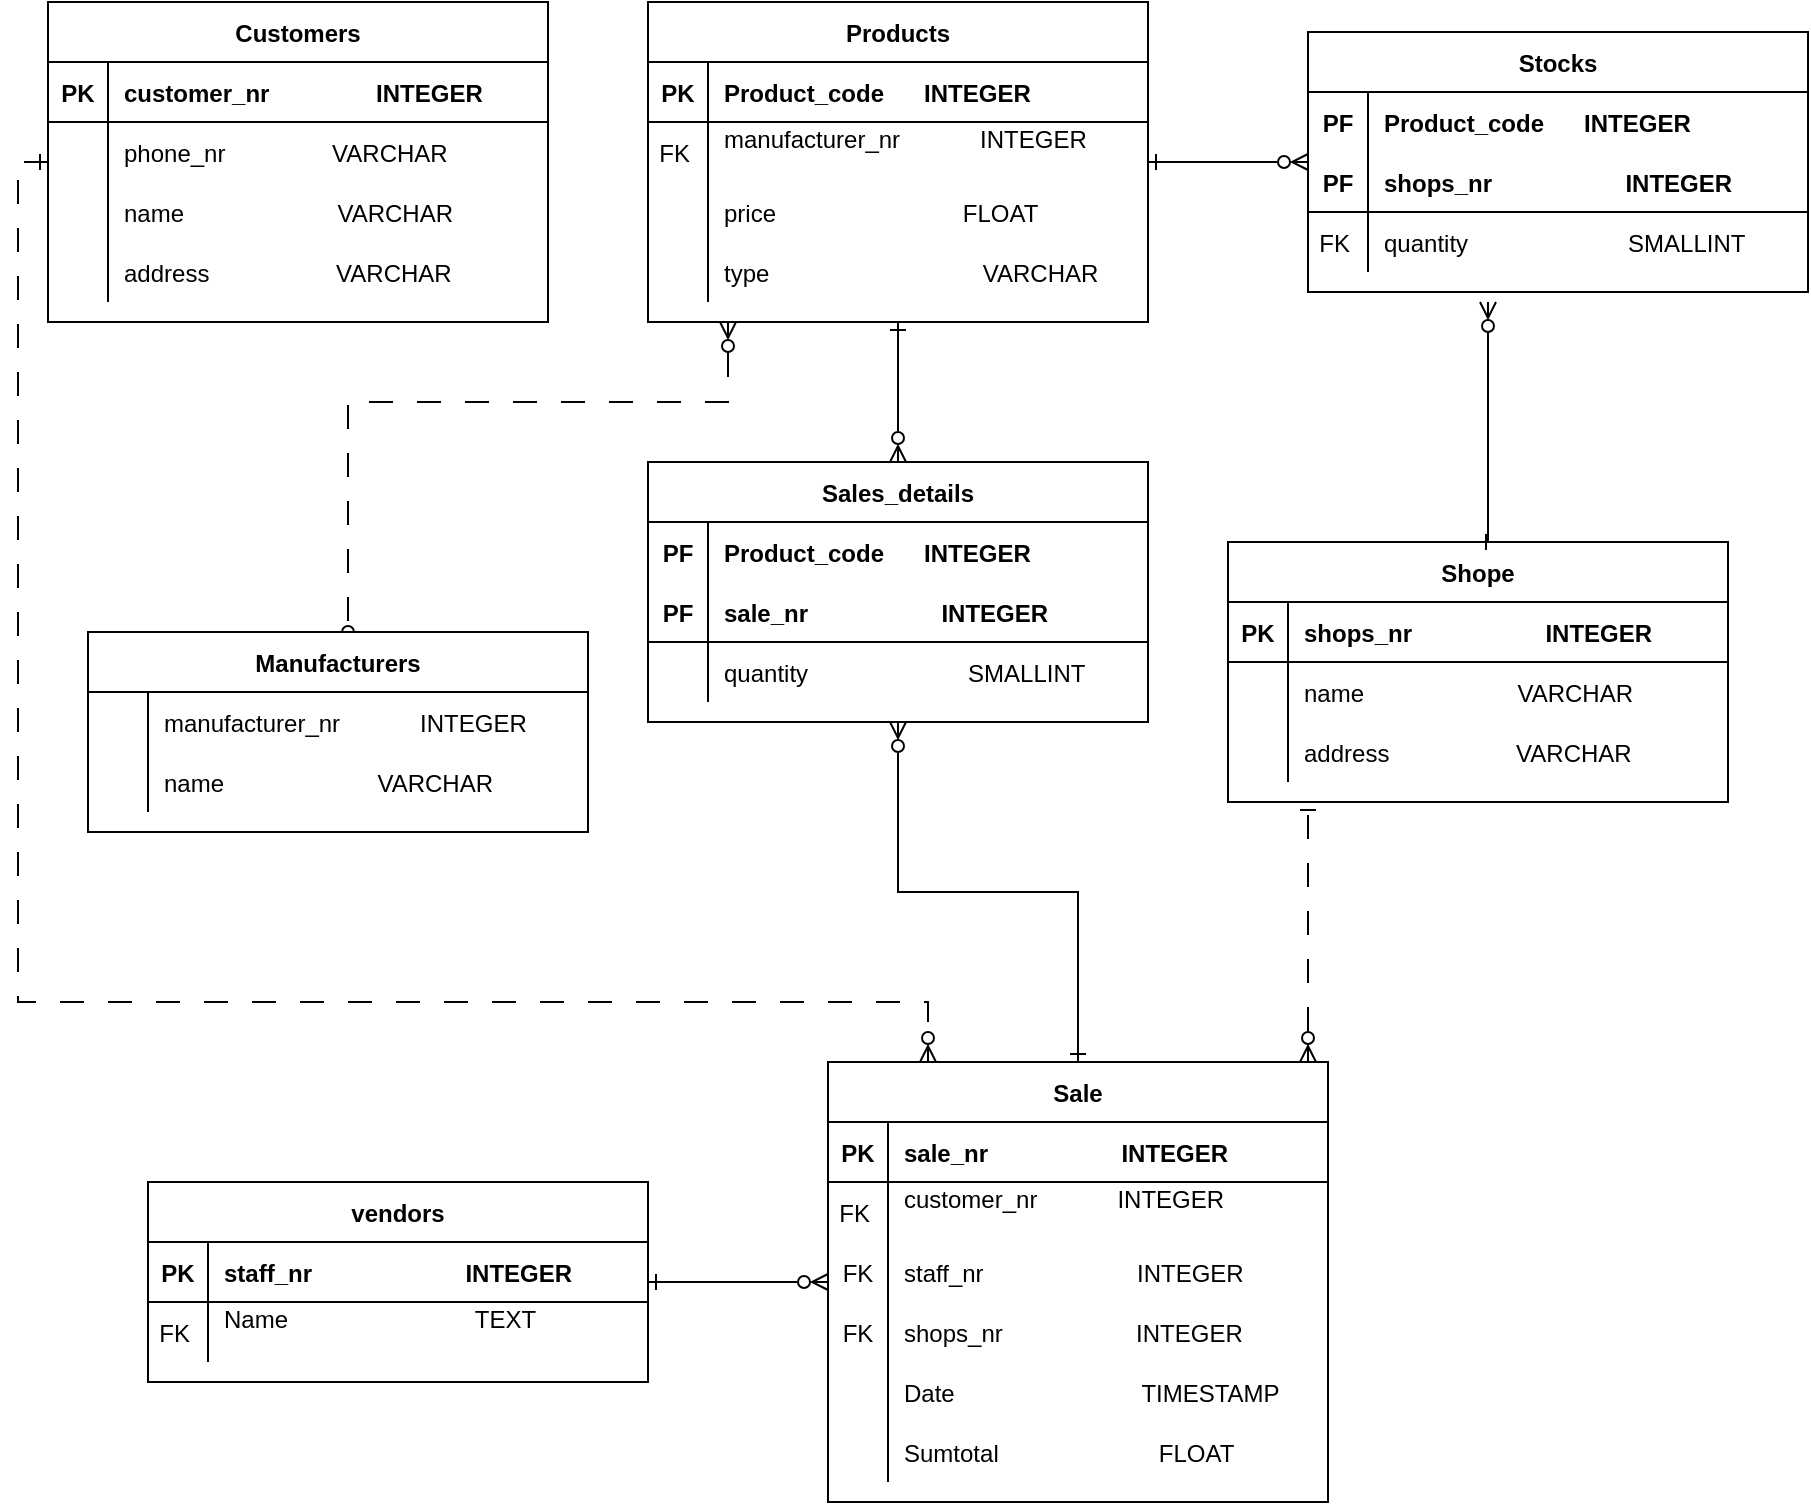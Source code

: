 <mxfile version="21.3.5" type="github">
  <diagram id="R2lEEEUBdFMjLlhIrx00" name="Page-1">
    <mxGraphModel dx="1569" dy="358" grid="1" gridSize="10" guides="1" tooltips="1" connect="1" arrows="1" fold="1" page="1" pageScale="1" pageWidth="850" pageHeight="1100" math="0" shadow="0" extFonts="Permanent Marker^https://fonts.googleapis.com/css?family=Permanent+Marker">
      <root>
        <mxCell id="0" />
        <mxCell id="1" parent="0" />
        <mxCell id="d9ej3xUNhCo3RFcI-f-m-20" value="" style="edgeStyle=orthogonalEdgeStyle;rounded=0;orthogonalLoop=1;jettySize=auto;html=1;dashed=1;dashPattern=12 12;startArrow=ERone;startFill=0;endArrow=ERzeroToMany;endFill=0;" edge="1" parent="1" source="C-vyLk0tnHw3VtMMgP7b-23" target="d9ej3xUNhCo3RFcI-f-m-7">
          <mxGeometry relative="1" as="geometry">
            <Array as="points">
              <mxPoint x="-325" y="520" />
              <mxPoint x="130" y="520" />
            </Array>
          </mxGeometry>
        </mxCell>
        <mxCell id="C-vyLk0tnHw3VtMMgP7b-23" value="Customers" style="shape=table;startSize=30;container=1;collapsible=1;childLayout=tableLayout;fixedRows=1;rowLines=0;fontStyle=1;align=center;resizeLast=1;" parent="1" vertex="1">
          <mxGeometry x="-310" y="20" width="250" height="160" as="geometry" />
        </mxCell>
        <mxCell id="C-vyLk0tnHw3VtMMgP7b-24" value="" style="shape=partialRectangle;collapsible=0;dropTarget=0;pointerEvents=0;fillColor=none;points=[[0,0.5],[1,0.5]];portConstraint=eastwest;top=0;left=0;right=0;bottom=1;" parent="C-vyLk0tnHw3VtMMgP7b-23" vertex="1">
          <mxGeometry y="30" width="250" height="30" as="geometry" />
        </mxCell>
        <mxCell id="C-vyLk0tnHw3VtMMgP7b-25" value="PK" style="shape=partialRectangle;overflow=hidden;connectable=0;fillColor=none;top=0;left=0;bottom=0;right=0;fontStyle=1;" parent="C-vyLk0tnHw3VtMMgP7b-24" vertex="1">
          <mxGeometry width="30" height="30" as="geometry">
            <mxRectangle width="30" height="30" as="alternateBounds" />
          </mxGeometry>
        </mxCell>
        <mxCell id="C-vyLk0tnHw3VtMMgP7b-26" value="customer_nr                INTEGER                " style="shape=partialRectangle;overflow=hidden;connectable=0;fillColor=none;top=0;left=0;bottom=0;right=0;align=left;spacingLeft=6;fontStyle=1;" parent="C-vyLk0tnHw3VtMMgP7b-24" vertex="1">
          <mxGeometry x="30" width="220" height="30" as="geometry">
            <mxRectangle width="220" height="30" as="alternateBounds" />
          </mxGeometry>
        </mxCell>
        <mxCell id="C-vyLk0tnHw3VtMMgP7b-27" value="" style="shape=partialRectangle;collapsible=0;dropTarget=0;pointerEvents=0;fillColor=none;points=[[0,0.5],[1,0.5]];portConstraint=eastwest;top=0;left=0;right=0;bottom=0;" parent="C-vyLk0tnHw3VtMMgP7b-23" vertex="1">
          <mxGeometry y="60" width="250" height="30" as="geometry" />
        </mxCell>
        <mxCell id="C-vyLk0tnHw3VtMMgP7b-28" value="" style="shape=partialRectangle;overflow=hidden;connectable=0;fillColor=none;top=0;left=0;bottom=0;right=0;" parent="C-vyLk0tnHw3VtMMgP7b-27" vertex="1">
          <mxGeometry width="30" height="30" as="geometry">
            <mxRectangle width="30" height="30" as="alternateBounds" />
          </mxGeometry>
        </mxCell>
        <mxCell id="C-vyLk0tnHw3VtMMgP7b-29" value="phone_nr                VARCHAR" style="shape=partialRectangle;overflow=hidden;connectable=0;fillColor=none;top=0;left=0;bottom=0;right=0;align=left;spacingLeft=6;" parent="C-vyLk0tnHw3VtMMgP7b-27" vertex="1">
          <mxGeometry x="30" width="220" height="30" as="geometry">
            <mxRectangle width="220" height="30" as="alternateBounds" />
          </mxGeometry>
        </mxCell>
        <mxCell id="d9ej3xUNhCo3RFcI-f-m-1" style="shape=partialRectangle;collapsible=0;dropTarget=0;pointerEvents=0;fillColor=none;points=[[0,0.5],[1,0.5]];portConstraint=eastwest;top=0;left=0;right=0;bottom=0;" vertex="1" parent="C-vyLk0tnHw3VtMMgP7b-23">
          <mxGeometry y="90" width="250" height="30" as="geometry" />
        </mxCell>
        <mxCell id="d9ej3xUNhCo3RFcI-f-m-2" style="shape=partialRectangle;overflow=hidden;connectable=0;fillColor=none;top=0;left=0;bottom=0;right=0;" vertex="1" parent="d9ej3xUNhCo3RFcI-f-m-1">
          <mxGeometry width="30" height="30" as="geometry">
            <mxRectangle width="30" height="30" as="alternateBounds" />
          </mxGeometry>
        </mxCell>
        <mxCell id="d9ej3xUNhCo3RFcI-f-m-3" value="name                       VARCHAR" style="shape=partialRectangle;overflow=hidden;connectable=0;fillColor=none;top=0;left=0;bottom=0;right=0;align=left;spacingLeft=6;" vertex="1" parent="d9ej3xUNhCo3RFcI-f-m-1">
          <mxGeometry x="30" width="220" height="30" as="geometry">
            <mxRectangle width="220" height="30" as="alternateBounds" />
          </mxGeometry>
        </mxCell>
        <mxCell id="d9ej3xUNhCo3RFcI-f-m-4" style="shape=partialRectangle;collapsible=0;dropTarget=0;pointerEvents=0;fillColor=none;points=[[0,0.5],[1,0.5]];portConstraint=eastwest;top=0;left=0;right=0;bottom=0;" vertex="1" parent="C-vyLk0tnHw3VtMMgP7b-23">
          <mxGeometry y="120" width="250" height="30" as="geometry" />
        </mxCell>
        <mxCell id="d9ej3xUNhCo3RFcI-f-m-5" style="shape=partialRectangle;overflow=hidden;connectable=0;fillColor=none;top=0;left=0;bottom=0;right=0;" vertex="1" parent="d9ej3xUNhCo3RFcI-f-m-4">
          <mxGeometry width="30" height="30" as="geometry">
            <mxRectangle width="30" height="30" as="alternateBounds" />
          </mxGeometry>
        </mxCell>
        <mxCell id="d9ej3xUNhCo3RFcI-f-m-6" value="address                   VARCHAR" style="shape=partialRectangle;overflow=hidden;connectable=0;fillColor=none;top=0;left=0;bottom=0;right=0;align=left;spacingLeft=6;" vertex="1" parent="d9ej3xUNhCo3RFcI-f-m-4">
          <mxGeometry x="30" width="220" height="30" as="geometry">
            <mxRectangle width="220" height="30" as="alternateBounds" />
          </mxGeometry>
        </mxCell>
        <mxCell id="d9ej3xUNhCo3RFcI-f-m-52" value="" style="edgeStyle=orthogonalEdgeStyle;rounded=0;orthogonalLoop=1;jettySize=auto;html=1;startArrow=ERzeroToMany;startFill=0;endArrow=ERone;endFill=0;" edge="1" parent="1" source="d9ej3xUNhCo3RFcI-f-m-7" target="d9ej3xUNhCo3RFcI-f-m-33">
          <mxGeometry relative="1" as="geometry" />
        </mxCell>
        <mxCell id="d9ej3xUNhCo3RFcI-f-m-75" value="" style="edgeStyle=orthogonalEdgeStyle;rounded=0;orthogonalLoop=1;jettySize=auto;html=1;endArrow=ERone;endFill=0;startArrow=ERzeroToMany;startFill=0;dashed=1;dashPattern=12 12;" edge="1" parent="1" source="d9ej3xUNhCo3RFcI-f-m-7" target="d9ej3xUNhCo3RFcI-f-m-56">
          <mxGeometry relative="1" as="geometry">
            <Array as="points">
              <mxPoint x="320" y="500" />
              <mxPoint x="320" y="500" />
            </Array>
          </mxGeometry>
        </mxCell>
        <mxCell id="d9ej3xUNhCo3RFcI-f-m-95" value="" style="edgeStyle=orthogonalEdgeStyle;rounded=0;orthogonalLoop=1;jettySize=auto;html=1;endArrow=ERzeroToMany;endFill=0;startArrow=ERone;startFill=0;" edge="1" parent="1" source="d9ej3xUNhCo3RFcI-f-m-7" target="d9ej3xUNhCo3RFcI-f-m-76">
          <mxGeometry relative="1" as="geometry" />
        </mxCell>
        <mxCell id="d9ej3xUNhCo3RFcI-f-m-7" value="Sale" style="shape=table;startSize=30;container=1;collapsible=1;childLayout=tableLayout;fixedRows=1;rowLines=0;fontStyle=1;align=center;resizeLast=1;" vertex="1" parent="1">
          <mxGeometry x="80" y="550" width="250" height="220" as="geometry" />
        </mxCell>
        <mxCell id="d9ej3xUNhCo3RFcI-f-m-8" value="" style="shape=partialRectangle;collapsible=0;dropTarget=0;pointerEvents=0;fillColor=none;points=[[0,0.5],[1,0.5]];portConstraint=eastwest;top=0;left=0;right=0;bottom=1;" vertex="1" parent="d9ej3xUNhCo3RFcI-f-m-7">
          <mxGeometry y="30" width="250" height="30" as="geometry" />
        </mxCell>
        <mxCell id="d9ej3xUNhCo3RFcI-f-m-9" value="PK" style="shape=partialRectangle;overflow=hidden;connectable=0;fillColor=none;top=0;left=0;bottom=0;right=0;fontStyle=1;" vertex="1" parent="d9ej3xUNhCo3RFcI-f-m-8">
          <mxGeometry width="30" height="30" as="geometry">
            <mxRectangle width="30" height="30" as="alternateBounds" />
          </mxGeometry>
        </mxCell>
        <mxCell id="d9ej3xUNhCo3RFcI-f-m-10" value="sale_nr                    INTEGER" style="shape=partialRectangle;overflow=hidden;connectable=0;fillColor=none;top=0;left=0;bottom=0;right=0;align=left;spacingLeft=6;fontStyle=1;" vertex="1" parent="d9ej3xUNhCo3RFcI-f-m-8">
          <mxGeometry x="30" width="220" height="30" as="geometry">
            <mxRectangle width="220" height="30" as="alternateBounds" />
          </mxGeometry>
        </mxCell>
        <mxCell id="d9ej3xUNhCo3RFcI-f-m-11" value="" style="shape=partialRectangle;collapsible=0;dropTarget=0;pointerEvents=0;fillColor=none;points=[[0,0.5],[1,0.5]];portConstraint=eastwest;top=0;left=0;right=0;bottom=0;" vertex="1" parent="d9ej3xUNhCo3RFcI-f-m-7">
          <mxGeometry y="60" width="250" height="30" as="geometry" />
        </mxCell>
        <mxCell id="d9ej3xUNhCo3RFcI-f-m-12" value="FK " style="shape=partialRectangle;overflow=hidden;connectable=0;fillColor=none;top=0;left=0;bottom=0;right=0;" vertex="1" parent="d9ej3xUNhCo3RFcI-f-m-11">
          <mxGeometry width="30" height="30" as="geometry">
            <mxRectangle width="30" height="30" as="alternateBounds" />
          </mxGeometry>
        </mxCell>
        <mxCell id="d9ej3xUNhCo3RFcI-f-m-13" value="customer_nr            INTEGER&#xa;     " style="shape=partialRectangle;overflow=hidden;connectable=0;fillColor=none;top=0;left=0;bottom=0;right=0;align=left;spacingLeft=6;" vertex="1" parent="d9ej3xUNhCo3RFcI-f-m-11">
          <mxGeometry x="30" width="220" height="30" as="geometry">
            <mxRectangle width="220" height="30" as="alternateBounds" />
          </mxGeometry>
        </mxCell>
        <mxCell id="d9ej3xUNhCo3RFcI-f-m-14" style="shape=partialRectangle;collapsible=0;dropTarget=0;pointerEvents=0;fillColor=none;points=[[0,0.5],[1,0.5]];portConstraint=eastwest;top=0;left=0;right=0;bottom=0;" vertex="1" parent="d9ej3xUNhCo3RFcI-f-m-7">
          <mxGeometry y="90" width="250" height="30" as="geometry" />
        </mxCell>
        <mxCell id="d9ej3xUNhCo3RFcI-f-m-15" value="FK" style="shape=partialRectangle;overflow=hidden;connectable=0;fillColor=none;top=0;left=0;bottom=0;right=0;" vertex="1" parent="d9ej3xUNhCo3RFcI-f-m-14">
          <mxGeometry width="30" height="30" as="geometry">
            <mxRectangle width="30" height="30" as="alternateBounds" />
          </mxGeometry>
        </mxCell>
        <mxCell id="d9ej3xUNhCo3RFcI-f-m-16" value="staff_nr                       INTEGER" style="shape=partialRectangle;overflow=hidden;connectable=0;fillColor=none;top=0;left=0;bottom=0;right=0;align=left;spacingLeft=6;" vertex="1" parent="d9ej3xUNhCo3RFcI-f-m-14">
          <mxGeometry x="30" width="220" height="30" as="geometry">
            <mxRectangle width="220" height="30" as="alternateBounds" />
          </mxGeometry>
        </mxCell>
        <mxCell id="d9ej3xUNhCo3RFcI-f-m-17" style="shape=partialRectangle;collapsible=0;dropTarget=0;pointerEvents=0;fillColor=none;points=[[0,0.5],[1,0.5]];portConstraint=eastwest;top=0;left=0;right=0;bottom=0;" vertex="1" parent="d9ej3xUNhCo3RFcI-f-m-7">
          <mxGeometry y="120" width="250" height="30" as="geometry" />
        </mxCell>
        <mxCell id="d9ej3xUNhCo3RFcI-f-m-18" value="FK" style="shape=partialRectangle;overflow=hidden;connectable=0;fillColor=none;top=0;left=0;bottom=0;right=0;" vertex="1" parent="d9ej3xUNhCo3RFcI-f-m-17">
          <mxGeometry width="30" height="30" as="geometry">
            <mxRectangle width="30" height="30" as="alternateBounds" />
          </mxGeometry>
        </mxCell>
        <mxCell id="d9ej3xUNhCo3RFcI-f-m-19" value="shops_nr                    INTEGER" style="shape=partialRectangle;overflow=hidden;connectable=0;fillColor=none;top=0;left=0;bottom=0;right=0;align=left;spacingLeft=6;" vertex="1" parent="d9ej3xUNhCo3RFcI-f-m-17">
          <mxGeometry x="30" width="220" height="30" as="geometry">
            <mxRectangle width="220" height="30" as="alternateBounds" />
          </mxGeometry>
        </mxCell>
        <mxCell id="d9ej3xUNhCo3RFcI-f-m-21" style="shape=partialRectangle;collapsible=0;dropTarget=0;pointerEvents=0;fillColor=none;points=[[0,0.5],[1,0.5]];portConstraint=eastwest;top=0;left=0;right=0;bottom=0;" vertex="1" parent="d9ej3xUNhCo3RFcI-f-m-7">
          <mxGeometry y="150" width="250" height="30" as="geometry" />
        </mxCell>
        <mxCell id="d9ej3xUNhCo3RFcI-f-m-22" style="shape=partialRectangle;overflow=hidden;connectable=0;fillColor=none;top=0;left=0;bottom=0;right=0;" vertex="1" parent="d9ej3xUNhCo3RFcI-f-m-21">
          <mxGeometry width="30" height="30" as="geometry">
            <mxRectangle width="30" height="30" as="alternateBounds" />
          </mxGeometry>
        </mxCell>
        <mxCell id="d9ej3xUNhCo3RFcI-f-m-23" value="Date                            TIMESTAMP" style="shape=partialRectangle;overflow=hidden;connectable=0;fillColor=none;top=0;left=0;bottom=0;right=0;align=left;spacingLeft=6;" vertex="1" parent="d9ej3xUNhCo3RFcI-f-m-21">
          <mxGeometry x="30" width="220" height="30" as="geometry">
            <mxRectangle width="220" height="30" as="alternateBounds" />
          </mxGeometry>
        </mxCell>
        <mxCell id="d9ej3xUNhCo3RFcI-f-m-30" style="shape=partialRectangle;collapsible=0;dropTarget=0;pointerEvents=0;fillColor=none;points=[[0,0.5],[1,0.5]];portConstraint=eastwest;top=0;left=0;right=0;bottom=0;" vertex="1" parent="d9ej3xUNhCo3RFcI-f-m-7">
          <mxGeometry y="180" width="250" height="30" as="geometry" />
        </mxCell>
        <mxCell id="d9ej3xUNhCo3RFcI-f-m-31" style="shape=partialRectangle;overflow=hidden;connectable=0;fillColor=none;top=0;left=0;bottom=0;right=0;" vertex="1" parent="d9ej3xUNhCo3RFcI-f-m-30">
          <mxGeometry width="30" height="30" as="geometry">
            <mxRectangle width="30" height="30" as="alternateBounds" />
          </mxGeometry>
        </mxCell>
        <mxCell id="d9ej3xUNhCo3RFcI-f-m-32" value="Sumtotal                        FLOAT" style="shape=partialRectangle;overflow=hidden;connectable=0;fillColor=none;top=0;left=0;bottom=0;right=0;align=left;spacingLeft=6;" vertex="1" parent="d9ej3xUNhCo3RFcI-f-m-30">
          <mxGeometry x="30" width="220" height="30" as="geometry">
            <mxRectangle width="220" height="30" as="alternateBounds" />
          </mxGeometry>
        </mxCell>
        <mxCell id="d9ej3xUNhCo3RFcI-f-m-33" value="vendors" style="shape=table;startSize=30;container=1;collapsible=1;childLayout=tableLayout;fixedRows=1;rowLines=0;fontStyle=1;align=center;resizeLast=1;" vertex="1" parent="1">
          <mxGeometry x="-260" y="610" width="250" height="100" as="geometry" />
        </mxCell>
        <mxCell id="d9ej3xUNhCo3RFcI-f-m-34" value="" style="shape=partialRectangle;collapsible=0;dropTarget=0;pointerEvents=0;fillColor=none;points=[[0,0.5],[1,0.5]];portConstraint=eastwest;top=0;left=0;right=0;bottom=1;" vertex="1" parent="d9ej3xUNhCo3RFcI-f-m-33">
          <mxGeometry y="30" width="250" height="30" as="geometry" />
        </mxCell>
        <mxCell id="d9ej3xUNhCo3RFcI-f-m-35" value="PK" style="shape=partialRectangle;overflow=hidden;connectable=0;fillColor=none;top=0;left=0;bottom=0;right=0;fontStyle=1;" vertex="1" parent="d9ej3xUNhCo3RFcI-f-m-34">
          <mxGeometry width="30" height="30" as="geometry">
            <mxRectangle width="30" height="30" as="alternateBounds" />
          </mxGeometry>
        </mxCell>
        <mxCell id="d9ej3xUNhCo3RFcI-f-m-36" value="staff_nr                       INTEGER" style="shape=partialRectangle;overflow=hidden;connectable=0;fillColor=none;top=0;left=0;bottom=0;right=0;align=left;spacingLeft=6;fontStyle=1;" vertex="1" parent="d9ej3xUNhCo3RFcI-f-m-34">
          <mxGeometry x="30" width="220" height="30" as="geometry">
            <mxRectangle width="220" height="30" as="alternateBounds" />
          </mxGeometry>
        </mxCell>
        <mxCell id="d9ej3xUNhCo3RFcI-f-m-37" value="" style="shape=partialRectangle;collapsible=0;dropTarget=0;pointerEvents=0;fillColor=none;points=[[0,0.5],[1,0.5]];portConstraint=eastwest;top=0;left=0;right=0;bottom=0;" vertex="1" parent="d9ej3xUNhCo3RFcI-f-m-33">
          <mxGeometry y="60" width="250" height="30" as="geometry" />
        </mxCell>
        <mxCell id="d9ej3xUNhCo3RFcI-f-m-38" value="FK " style="shape=partialRectangle;overflow=hidden;connectable=0;fillColor=none;top=0;left=0;bottom=0;right=0;" vertex="1" parent="d9ej3xUNhCo3RFcI-f-m-37">
          <mxGeometry width="30" height="30" as="geometry">
            <mxRectangle width="30" height="30" as="alternateBounds" />
          </mxGeometry>
        </mxCell>
        <mxCell id="d9ej3xUNhCo3RFcI-f-m-39" value="Name                            TEXT&#xa;     " style="shape=partialRectangle;overflow=hidden;connectable=0;fillColor=none;top=0;left=0;bottom=0;right=0;align=left;spacingLeft=6;" vertex="1" parent="d9ej3xUNhCo3RFcI-f-m-37">
          <mxGeometry x="30" width="220" height="30" as="geometry">
            <mxRectangle width="220" height="30" as="alternateBounds" />
          </mxGeometry>
        </mxCell>
        <mxCell id="d9ej3xUNhCo3RFcI-f-m-56" value="Shope" style="shape=table;startSize=30;container=1;collapsible=1;childLayout=tableLayout;fixedRows=1;rowLines=0;fontStyle=1;align=center;resizeLast=1;" vertex="1" parent="1">
          <mxGeometry x="280" y="290" width="250" height="130" as="geometry" />
        </mxCell>
        <mxCell id="d9ej3xUNhCo3RFcI-f-m-57" value="" style="shape=partialRectangle;collapsible=0;dropTarget=0;pointerEvents=0;fillColor=none;points=[[0,0.5],[1,0.5]];portConstraint=eastwest;top=0;left=0;right=0;bottom=1;" vertex="1" parent="d9ej3xUNhCo3RFcI-f-m-56">
          <mxGeometry y="30" width="250" height="30" as="geometry" />
        </mxCell>
        <mxCell id="d9ej3xUNhCo3RFcI-f-m-58" value="PK" style="shape=partialRectangle;overflow=hidden;connectable=0;fillColor=none;top=0;left=0;bottom=0;right=0;fontStyle=1;" vertex="1" parent="d9ej3xUNhCo3RFcI-f-m-57">
          <mxGeometry width="30" height="30" as="geometry">
            <mxRectangle width="30" height="30" as="alternateBounds" />
          </mxGeometry>
        </mxCell>
        <mxCell id="d9ej3xUNhCo3RFcI-f-m-59" value="shops_nr                    INTEGER" style="shape=partialRectangle;overflow=hidden;connectable=0;fillColor=none;top=0;left=0;bottom=0;right=0;align=left;spacingLeft=6;fontStyle=1;" vertex="1" parent="d9ej3xUNhCo3RFcI-f-m-57">
          <mxGeometry x="30" width="220" height="30" as="geometry">
            <mxRectangle width="220" height="30" as="alternateBounds" />
          </mxGeometry>
        </mxCell>
        <mxCell id="d9ej3xUNhCo3RFcI-f-m-60" value="" style="shape=partialRectangle;collapsible=0;dropTarget=0;pointerEvents=0;fillColor=none;points=[[0,0.5],[1,0.5]];portConstraint=eastwest;top=0;left=0;right=0;bottom=0;" vertex="1" parent="d9ej3xUNhCo3RFcI-f-m-56">
          <mxGeometry y="60" width="250" height="30" as="geometry" />
        </mxCell>
        <mxCell id="d9ej3xUNhCo3RFcI-f-m-61" value="" style="shape=partialRectangle;overflow=hidden;connectable=0;fillColor=none;top=0;left=0;bottom=0;right=0;" vertex="1" parent="d9ej3xUNhCo3RFcI-f-m-60">
          <mxGeometry width="30" height="30" as="geometry">
            <mxRectangle width="30" height="30" as="alternateBounds" />
          </mxGeometry>
        </mxCell>
        <mxCell id="d9ej3xUNhCo3RFcI-f-m-62" value="name                       VARCHAR" style="shape=partialRectangle;overflow=hidden;connectable=0;fillColor=none;top=0;left=0;bottom=0;right=0;align=left;spacingLeft=6;" vertex="1" parent="d9ej3xUNhCo3RFcI-f-m-60">
          <mxGeometry x="30" width="220" height="30" as="geometry">
            <mxRectangle width="220" height="30" as="alternateBounds" />
          </mxGeometry>
        </mxCell>
        <mxCell id="d9ej3xUNhCo3RFcI-f-m-63" style="shape=partialRectangle;collapsible=0;dropTarget=0;pointerEvents=0;fillColor=none;points=[[0,0.5],[1,0.5]];portConstraint=eastwest;top=0;left=0;right=0;bottom=0;" vertex="1" parent="d9ej3xUNhCo3RFcI-f-m-56">
          <mxGeometry y="90" width="250" height="30" as="geometry" />
        </mxCell>
        <mxCell id="d9ej3xUNhCo3RFcI-f-m-64" value="" style="shape=partialRectangle;overflow=hidden;connectable=0;fillColor=none;top=0;left=0;bottom=0;right=0;" vertex="1" parent="d9ej3xUNhCo3RFcI-f-m-63">
          <mxGeometry width="30" height="30" as="geometry">
            <mxRectangle width="30" height="30" as="alternateBounds" />
          </mxGeometry>
        </mxCell>
        <mxCell id="d9ej3xUNhCo3RFcI-f-m-65" value="address                   VARCHAR" style="shape=partialRectangle;overflow=hidden;connectable=0;fillColor=none;top=0;left=0;bottom=0;right=0;align=left;spacingLeft=6;" vertex="1" parent="d9ej3xUNhCo3RFcI-f-m-63">
          <mxGeometry x="30" width="220" height="30" as="geometry">
            <mxRectangle width="220" height="30" as="alternateBounds" />
          </mxGeometry>
        </mxCell>
        <mxCell id="d9ej3xUNhCo3RFcI-f-m-121" value="" style="edgeStyle=orthogonalEdgeStyle;rounded=0;orthogonalLoop=1;jettySize=auto;html=1;endArrow=ERone;endFill=0;startArrow=ERzeroToMany;startFill=0;" edge="1" parent="1" source="d9ej3xUNhCo3RFcI-f-m-76" target="d9ej3xUNhCo3RFcI-f-m-99">
          <mxGeometry relative="1" as="geometry" />
        </mxCell>
        <mxCell id="d9ej3xUNhCo3RFcI-f-m-76" value="Sales_details" style="shape=table;startSize=30;container=1;collapsible=1;childLayout=tableLayout;fixedRows=1;rowLines=0;fontStyle=1;align=center;resizeLast=1;" vertex="1" parent="1">
          <mxGeometry x="-10" y="250" width="250" height="130" as="geometry" />
        </mxCell>
        <mxCell id="d9ej3xUNhCo3RFcI-f-m-77" value="" style="shape=partialRectangle;collapsible=0;dropTarget=0;pointerEvents=0;fillColor=none;points=[[0,0.5],[1,0.5]];portConstraint=eastwest;top=0;left=0;right=0;bottom=0;" vertex="1" parent="d9ej3xUNhCo3RFcI-f-m-76">
          <mxGeometry y="30" width="250" height="30" as="geometry" />
        </mxCell>
        <mxCell id="d9ej3xUNhCo3RFcI-f-m-78" value="PF" style="shape=partialRectangle;overflow=hidden;connectable=0;fillColor=none;top=0;left=0;bottom=0;right=0;fontStyle=1;" vertex="1" parent="d9ej3xUNhCo3RFcI-f-m-77">
          <mxGeometry width="30" height="30" as="geometry">
            <mxRectangle width="30" height="30" as="alternateBounds" />
          </mxGeometry>
        </mxCell>
        <mxCell id="d9ej3xUNhCo3RFcI-f-m-79" value="Product_code      INTEGER" style="shape=partialRectangle;overflow=hidden;connectable=0;fillColor=none;top=0;left=0;bottom=0;right=0;align=left;spacingLeft=6;fontStyle=1;" vertex="1" parent="d9ej3xUNhCo3RFcI-f-m-77">
          <mxGeometry x="30" width="220" height="30" as="geometry">
            <mxRectangle width="220" height="30" as="alternateBounds" />
          </mxGeometry>
        </mxCell>
        <mxCell id="d9ej3xUNhCo3RFcI-f-m-96" style="shape=partialRectangle;collapsible=0;dropTarget=0;pointerEvents=0;fillColor=none;points=[[0,0.5],[1,0.5]];portConstraint=eastwest;top=0;left=0;right=0;bottom=1;" vertex="1" parent="d9ej3xUNhCo3RFcI-f-m-76">
          <mxGeometry y="60" width="250" height="30" as="geometry" />
        </mxCell>
        <mxCell id="d9ej3xUNhCo3RFcI-f-m-97" value="PF" style="shape=partialRectangle;overflow=hidden;connectable=0;fillColor=none;top=0;left=0;bottom=0;right=0;fontStyle=1;" vertex="1" parent="d9ej3xUNhCo3RFcI-f-m-96">
          <mxGeometry width="30" height="30" as="geometry">
            <mxRectangle width="30" height="30" as="alternateBounds" />
          </mxGeometry>
        </mxCell>
        <mxCell id="d9ej3xUNhCo3RFcI-f-m-98" value="sale_nr                    INTEGER" style="shape=partialRectangle;overflow=hidden;connectable=0;fillColor=none;top=0;left=0;bottom=0;right=0;align=left;spacingLeft=6;fontStyle=1;" vertex="1" parent="d9ej3xUNhCo3RFcI-f-m-96">
          <mxGeometry x="30" width="220" height="30" as="geometry">
            <mxRectangle width="220" height="30" as="alternateBounds" />
          </mxGeometry>
        </mxCell>
        <mxCell id="d9ej3xUNhCo3RFcI-f-m-80" value="" style="shape=partialRectangle;collapsible=0;dropTarget=0;pointerEvents=0;fillColor=none;points=[[0,0.5],[1,0.5]];portConstraint=eastwest;top=0;left=0;right=0;bottom=0;" vertex="1" parent="d9ej3xUNhCo3RFcI-f-m-76">
          <mxGeometry y="90" width="250" height="30" as="geometry" />
        </mxCell>
        <mxCell id="d9ej3xUNhCo3RFcI-f-m-81" value="" style="shape=partialRectangle;overflow=hidden;connectable=0;fillColor=none;top=0;left=0;bottom=0;right=0;" vertex="1" parent="d9ej3xUNhCo3RFcI-f-m-80">
          <mxGeometry width="30" height="30" as="geometry">
            <mxRectangle width="30" height="30" as="alternateBounds" />
          </mxGeometry>
        </mxCell>
        <mxCell id="d9ej3xUNhCo3RFcI-f-m-82" value="quantity                        SMALLINT" style="shape=partialRectangle;overflow=hidden;connectable=0;fillColor=none;top=0;left=0;bottom=0;right=0;align=left;spacingLeft=6;" vertex="1" parent="d9ej3xUNhCo3RFcI-f-m-80">
          <mxGeometry x="30" width="220" height="30" as="geometry">
            <mxRectangle width="220" height="30" as="alternateBounds" />
          </mxGeometry>
        </mxCell>
        <mxCell id="d9ej3xUNhCo3RFcI-f-m-138" value="" style="edgeStyle=orthogonalEdgeStyle;rounded=0;orthogonalLoop=1;jettySize=auto;html=1;startArrow=ERone;startFill=0;endArrow=ERzeroToMany;endFill=0;" edge="1" parent="1" source="d9ej3xUNhCo3RFcI-f-m-99" target="d9ej3xUNhCo3RFcI-f-m-125">
          <mxGeometry relative="1" as="geometry" />
        </mxCell>
        <mxCell id="d9ej3xUNhCo3RFcI-f-m-162" value="" style="edgeStyle=orthogonalEdgeStyle;rounded=0;orthogonalLoop=1;jettySize=auto;html=1;dashed=1;dashPattern=12 12;startArrow=ERzeroToMany;startFill=0;endArrow=oval;endFill=0;" edge="1" parent="1" source="d9ej3xUNhCo3RFcI-f-m-99" target="d9ej3xUNhCo3RFcI-f-m-149">
          <mxGeometry relative="1" as="geometry">
            <Array as="points">
              <mxPoint x="30" y="220" />
              <mxPoint x="-160" y="220" />
            </Array>
          </mxGeometry>
        </mxCell>
        <mxCell id="d9ej3xUNhCo3RFcI-f-m-99" value="Products" style="shape=table;startSize=30;container=1;collapsible=1;childLayout=tableLayout;fixedRows=1;rowLines=0;fontStyle=1;align=center;resizeLast=1;" vertex="1" parent="1">
          <mxGeometry x="-10" y="20" width="250" height="160" as="geometry" />
        </mxCell>
        <mxCell id="d9ej3xUNhCo3RFcI-f-m-100" value="" style="shape=partialRectangle;collapsible=0;dropTarget=0;pointerEvents=0;fillColor=none;points=[[0,0.5],[1,0.5]];portConstraint=eastwest;top=0;left=0;right=0;bottom=0;" vertex="1" parent="d9ej3xUNhCo3RFcI-f-m-99">
          <mxGeometry y="30" width="250" height="30" as="geometry" />
        </mxCell>
        <mxCell id="d9ej3xUNhCo3RFcI-f-m-101" value="PK" style="shape=partialRectangle;overflow=hidden;connectable=0;fillColor=none;top=0;left=0;bottom=1;right=0;fontStyle=1;" vertex="1" parent="d9ej3xUNhCo3RFcI-f-m-100">
          <mxGeometry width="30" height="30" as="geometry">
            <mxRectangle width="30" height="30" as="alternateBounds" />
          </mxGeometry>
        </mxCell>
        <mxCell id="d9ej3xUNhCo3RFcI-f-m-102" value="Product_code      INTEGER" style="shape=partialRectangle;overflow=hidden;connectable=0;fillColor=none;top=0;left=0;bottom=1;right=0;align=left;spacingLeft=6;fontStyle=1;" vertex="1" parent="d9ej3xUNhCo3RFcI-f-m-100">
          <mxGeometry x="30" width="220" height="30" as="geometry">
            <mxRectangle width="220" height="30" as="alternateBounds" />
          </mxGeometry>
        </mxCell>
        <mxCell id="d9ej3xUNhCo3RFcI-f-m-106" value="" style="shape=partialRectangle;collapsible=0;dropTarget=0;pointerEvents=0;fillColor=none;points=[[0,0.5],[1,0.5]];portConstraint=eastwest;top=0;left=0;right=0;bottom=0;" vertex="1" parent="d9ej3xUNhCo3RFcI-f-m-99">
          <mxGeometry y="60" width="250" height="30" as="geometry" />
        </mxCell>
        <mxCell id="d9ej3xUNhCo3RFcI-f-m-107" value="FK " style="shape=partialRectangle;overflow=hidden;connectable=0;fillColor=none;top=0;left=0;bottom=0;right=0;" vertex="1" parent="d9ej3xUNhCo3RFcI-f-m-106">
          <mxGeometry width="30" height="30" as="geometry">
            <mxRectangle width="30" height="30" as="alternateBounds" />
          </mxGeometry>
        </mxCell>
        <mxCell id="d9ej3xUNhCo3RFcI-f-m-108" value="manufacturer_nr            INTEGER&#xa;     " style="shape=partialRectangle;overflow=hidden;connectable=0;fillColor=none;top=0;left=0;bottom=0;right=0;align=left;spacingLeft=6;" vertex="1" parent="d9ej3xUNhCo3RFcI-f-m-106">
          <mxGeometry x="30" width="220" height="30" as="geometry">
            <mxRectangle width="220" height="30" as="alternateBounds" />
          </mxGeometry>
        </mxCell>
        <mxCell id="d9ej3xUNhCo3RFcI-f-m-109" style="shape=partialRectangle;collapsible=0;dropTarget=0;pointerEvents=0;fillColor=none;points=[[0,0.5],[1,0.5]];portConstraint=eastwest;top=0;left=0;right=0;bottom=0;" vertex="1" parent="d9ej3xUNhCo3RFcI-f-m-99">
          <mxGeometry y="90" width="250" height="30" as="geometry" />
        </mxCell>
        <mxCell id="d9ej3xUNhCo3RFcI-f-m-110" value="" style="shape=partialRectangle;overflow=hidden;connectable=0;fillColor=none;top=0;left=0;bottom=0;right=0;" vertex="1" parent="d9ej3xUNhCo3RFcI-f-m-109">
          <mxGeometry width="30" height="30" as="geometry">
            <mxRectangle width="30" height="30" as="alternateBounds" />
          </mxGeometry>
        </mxCell>
        <mxCell id="d9ej3xUNhCo3RFcI-f-m-111" value="price                            FLOAT" style="shape=partialRectangle;overflow=hidden;connectable=0;fillColor=none;top=0;left=0;bottom=0;right=0;align=left;spacingLeft=6;" vertex="1" parent="d9ej3xUNhCo3RFcI-f-m-109">
          <mxGeometry x="30" width="220" height="30" as="geometry">
            <mxRectangle width="220" height="30" as="alternateBounds" />
          </mxGeometry>
        </mxCell>
        <mxCell id="d9ej3xUNhCo3RFcI-f-m-112" style="shape=partialRectangle;collapsible=0;dropTarget=0;pointerEvents=0;fillColor=none;points=[[0,0.5],[1,0.5]];portConstraint=eastwest;top=0;left=0;right=0;bottom=0;" vertex="1" parent="d9ej3xUNhCo3RFcI-f-m-99">
          <mxGeometry y="120" width="250" height="30" as="geometry" />
        </mxCell>
        <mxCell id="d9ej3xUNhCo3RFcI-f-m-113" value="" style="shape=partialRectangle;overflow=hidden;connectable=0;fillColor=none;top=0;left=0;bottom=0;right=0;" vertex="1" parent="d9ej3xUNhCo3RFcI-f-m-112">
          <mxGeometry width="30" height="30" as="geometry">
            <mxRectangle width="30" height="30" as="alternateBounds" />
          </mxGeometry>
        </mxCell>
        <mxCell id="d9ej3xUNhCo3RFcI-f-m-114" value="type                                VARCHAR" style="shape=partialRectangle;overflow=hidden;connectable=0;fillColor=none;top=0;left=0;bottom=0;right=0;align=left;spacingLeft=6;" vertex="1" parent="d9ej3xUNhCo3RFcI-f-m-112">
          <mxGeometry x="30" width="220" height="30" as="geometry">
            <mxRectangle width="220" height="30" as="alternateBounds" />
          </mxGeometry>
        </mxCell>
        <mxCell id="d9ej3xUNhCo3RFcI-f-m-142" style="edgeStyle=orthogonalEdgeStyle;rounded=0;orthogonalLoop=1;jettySize=auto;html=1;entryX=0.5;entryY=0;entryDx=0;entryDy=0;endArrow=ERone;endFill=0;startArrow=ERzeroToMany;startFill=0;" edge="1" parent="1" target="d9ej3xUNhCo3RFcI-f-m-56">
          <mxGeometry relative="1" as="geometry">
            <mxPoint x="410" y="170" as="sourcePoint" />
            <Array as="points">
              <mxPoint x="410" y="290" />
            </Array>
          </mxGeometry>
        </mxCell>
        <mxCell id="d9ej3xUNhCo3RFcI-f-m-125" value="Stocks" style="shape=table;startSize=30;container=1;collapsible=1;childLayout=tableLayout;fixedRows=1;rowLines=0;fontStyle=1;align=center;resizeLast=1;" vertex="1" parent="1">
          <mxGeometry x="320" y="35" width="250" height="130" as="geometry" />
        </mxCell>
        <mxCell id="d9ej3xUNhCo3RFcI-f-m-126" value="" style="shape=partialRectangle;collapsible=0;dropTarget=0;pointerEvents=0;fillColor=none;points=[[0,0.5],[1,0.5]];portConstraint=eastwest;top=0;left=0;right=0;bottom=0;" vertex="1" parent="d9ej3xUNhCo3RFcI-f-m-125">
          <mxGeometry y="30" width="250" height="30" as="geometry" />
        </mxCell>
        <mxCell id="d9ej3xUNhCo3RFcI-f-m-127" value="PF" style="shape=partialRectangle;overflow=hidden;connectable=0;fillColor=none;top=0;left=0;bottom=0;right=0;fontStyle=1;" vertex="1" parent="d9ej3xUNhCo3RFcI-f-m-126">
          <mxGeometry width="30" height="30" as="geometry">
            <mxRectangle width="30" height="30" as="alternateBounds" />
          </mxGeometry>
        </mxCell>
        <mxCell id="d9ej3xUNhCo3RFcI-f-m-128" value="Product_code      INTEGER" style="shape=partialRectangle;overflow=hidden;connectable=0;fillColor=none;top=0;left=0;bottom=0;right=0;align=left;spacingLeft=6;fontStyle=1;" vertex="1" parent="d9ej3xUNhCo3RFcI-f-m-126">
          <mxGeometry x="30" width="220" height="30" as="geometry">
            <mxRectangle width="220" height="30" as="alternateBounds" />
          </mxGeometry>
        </mxCell>
        <mxCell id="d9ej3xUNhCo3RFcI-f-m-139" style="shape=partialRectangle;collapsible=0;dropTarget=0;pointerEvents=0;fillColor=none;points=[[0,0.5],[1,0.5]];portConstraint=eastwest;top=0;left=0;right=0;bottom=0;" vertex="1" parent="d9ej3xUNhCo3RFcI-f-m-125">
          <mxGeometry y="60" width="250" height="30" as="geometry" />
        </mxCell>
        <mxCell id="d9ej3xUNhCo3RFcI-f-m-140" value="PF" style="shape=partialRectangle;overflow=hidden;connectable=0;fillColor=none;top=0;left=0;bottom=1;right=0;fontStyle=1;" vertex="1" parent="d9ej3xUNhCo3RFcI-f-m-139">
          <mxGeometry width="30" height="30" as="geometry">
            <mxRectangle width="30" height="30" as="alternateBounds" />
          </mxGeometry>
        </mxCell>
        <mxCell id="d9ej3xUNhCo3RFcI-f-m-141" value="shops_nr                    INTEGER" style="shape=partialRectangle;overflow=hidden;connectable=0;fillColor=none;top=0;left=0;bottom=1;right=0;align=left;spacingLeft=6;fontStyle=1;" vertex="1" parent="d9ej3xUNhCo3RFcI-f-m-139">
          <mxGeometry x="30" width="220" height="30" as="geometry">
            <mxRectangle width="220" height="30" as="alternateBounds" />
          </mxGeometry>
        </mxCell>
        <mxCell id="d9ej3xUNhCo3RFcI-f-m-129" value="" style="shape=partialRectangle;collapsible=0;dropTarget=0;pointerEvents=0;fillColor=none;points=[[0,0.5],[1,0.5]];portConstraint=eastwest;top=0;left=0;right=0;bottom=0;" vertex="1" parent="d9ej3xUNhCo3RFcI-f-m-125">
          <mxGeometry y="90" width="250" height="30" as="geometry" />
        </mxCell>
        <mxCell id="d9ej3xUNhCo3RFcI-f-m-130" value="FK " style="shape=partialRectangle;overflow=hidden;connectable=0;fillColor=none;top=0;left=0;bottom=0;right=0;" vertex="1" parent="d9ej3xUNhCo3RFcI-f-m-129">
          <mxGeometry width="30" height="30" as="geometry">
            <mxRectangle width="30" height="30" as="alternateBounds" />
          </mxGeometry>
        </mxCell>
        <mxCell id="d9ej3xUNhCo3RFcI-f-m-131" value="quantity                        SMALLINT" style="shape=partialRectangle;overflow=hidden;connectable=0;fillColor=none;top=0;left=0;bottom=0;right=0;align=left;spacingLeft=6;" vertex="1" parent="d9ej3xUNhCo3RFcI-f-m-129">
          <mxGeometry x="30" width="220" height="30" as="geometry">
            <mxRectangle width="220" height="30" as="alternateBounds" />
          </mxGeometry>
        </mxCell>
        <mxCell id="d9ej3xUNhCo3RFcI-f-m-149" value="Manufacturers" style="shape=table;startSize=30;container=1;collapsible=1;childLayout=tableLayout;fixedRows=1;rowLines=0;fontStyle=1;align=center;resizeLast=1;" vertex="1" parent="1">
          <mxGeometry x="-290" y="335" width="250" height="100" as="geometry" />
        </mxCell>
        <mxCell id="d9ej3xUNhCo3RFcI-f-m-163" style="shape=partialRectangle;collapsible=0;dropTarget=0;pointerEvents=0;fillColor=none;points=[[0,0.5],[1,0.5]];portConstraint=eastwest;top=0;left=0;right=0;bottom=0;" vertex="1" parent="d9ej3xUNhCo3RFcI-f-m-149">
          <mxGeometry y="30" width="250" height="30" as="geometry" />
        </mxCell>
        <mxCell id="d9ej3xUNhCo3RFcI-f-m-164" style="shape=partialRectangle;overflow=hidden;connectable=0;fillColor=none;top=0;left=0;bottom=0;right=0;" vertex="1" parent="d9ej3xUNhCo3RFcI-f-m-163">
          <mxGeometry width="30" height="30" as="geometry">
            <mxRectangle width="30" height="30" as="alternateBounds" />
          </mxGeometry>
        </mxCell>
        <mxCell id="d9ej3xUNhCo3RFcI-f-m-165" value="manufacturer_nr            INTEGER     " style="shape=partialRectangle;overflow=hidden;connectable=0;fillColor=none;top=0;left=0;bottom=0;right=0;align=left;spacingLeft=6;" vertex="1" parent="d9ej3xUNhCo3RFcI-f-m-163">
          <mxGeometry x="30" width="220" height="30" as="geometry">
            <mxRectangle width="220" height="30" as="alternateBounds" />
          </mxGeometry>
        </mxCell>
        <mxCell id="d9ej3xUNhCo3RFcI-f-m-153" value="" style="shape=partialRectangle;collapsible=0;dropTarget=0;pointerEvents=0;fillColor=none;points=[[0,0.5],[1,0.5]];portConstraint=eastwest;top=0;left=0;right=0;bottom=0;" vertex="1" parent="d9ej3xUNhCo3RFcI-f-m-149">
          <mxGeometry y="60" width="250" height="30" as="geometry" />
        </mxCell>
        <mxCell id="d9ej3xUNhCo3RFcI-f-m-154" value="" style="shape=partialRectangle;overflow=hidden;connectable=0;fillColor=none;top=0;left=0;bottom=0;right=0;" vertex="1" parent="d9ej3xUNhCo3RFcI-f-m-153">
          <mxGeometry width="30" height="30" as="geometry">
            <mxRectangle width="30" height="30" as="alternateBounds" />
          </mxGeometry>
        </mxCell>
        <mxCell id="d9ej3xUNhCo3RFcI-f-m-155" value="name                       VARCHAR" style="shape=partialRectangle;overflow=hidden;connectable=0;fillColor=none;top=0;left=0;bottom=0;right=0;align=left;spacingLeft=6;" vertex="1" parent="d9ej3xUNhCo3RFcI-f-m-153">
          <mxGeometry x="30" width="220" height="30" as="geometry">
            <mxRectangle width="220" height="30" as="alternateBounds" />
          </mxGeometry>
        </mxCell>
      </root>
    </mxGraphModel>
  </diagram>
</mxfile>
